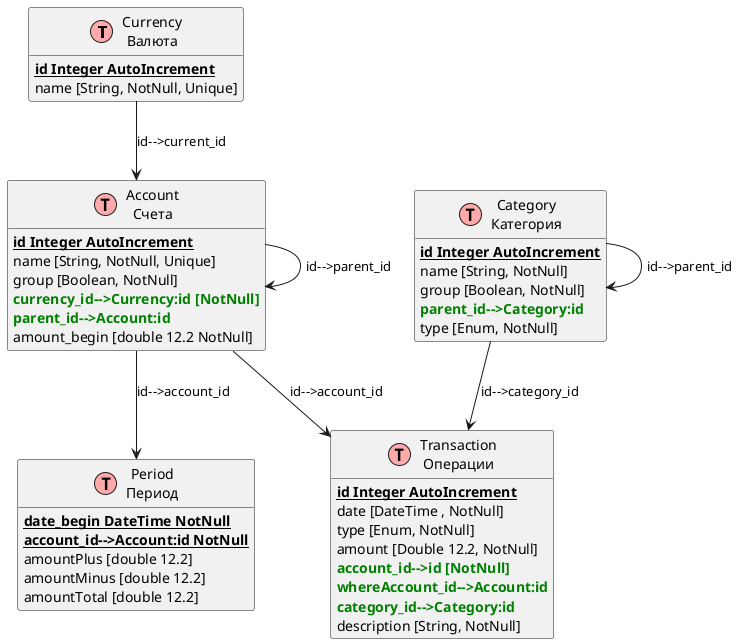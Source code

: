 @startuml
!define table(name, desk) class name as "desk" << (T,#FFAAAA) >>
!define primary_key(x) <u><b>x</b></u>
!define fk_index(x) <color:green><b>x</b></color>
hide methods
hide stereotypes

table(Currency, Currency\nВалюта) {
  primary_key(id Integer AutoIncrement)
  name [String, NotNull, Unique]
}

table(Account, Account\nCчета) {
  primary_key(id Integer AutoIncrement)
  name [String, NotNull, Unique]
  group [Boolean, NotNull]
  fk_index(currency_id-->Currency:id [NotNull])
  fk_index(parent_id-->Account:id)
  amount_begin [double 12.2 NotNull]
}

table(Category, Category\nКатегория) {
  primary_key(id Integer AutoIncrement)
  name [String, NotNull]
  group [Boolean, NotNull]
  fk_index(parent_id-->Category:id)
  type [Enum, NotNull]
}

table(Transaction, Transaction\nОперации) {
    primary_key(id Integer AutoIncrement)
    date [DateTime , NotNull]
    type [Enum, NotNull]
    amount [Double 12.2, NotNull]
    fk_index(account_id-->id [NotNull])
    fk_index(whereAccount_id-->Account:id)
    fk_index(category_id-->Category:id )
    description [String, NotNull]
}

table(Period, Period\nПериод) {
    primary_key(date_begin DateTime NotNull)
    primary_key(account_id-->Account:id NotNull)
    amountPlus [double 12.2]
    amountMinus [double 12.2]
    amountTotal [double 12.2]
}

' relationships
' one-to-one relationship

' one to may relationship
Account --> Account : "id-->parent_id"
Account --> Transaction : "id-->account_id"
Account --> Period : "id-->account_id"
Currency --> Account : "id-->current_id"
Category --> Category : "id-->parent_id"
Category --> Transaction : "id-->category_id"

' many to many relationship
' Add mark if you like

@enduml

